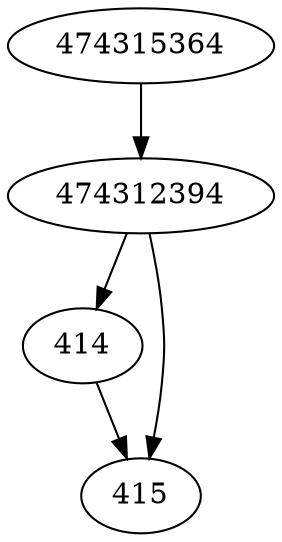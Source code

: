 strict digraph  {
474312394;
474315364;
414;
415;
474312394 -> 414;
474312394 -> 415;
474315364 -> 474312394;
414 -> 415;
}
